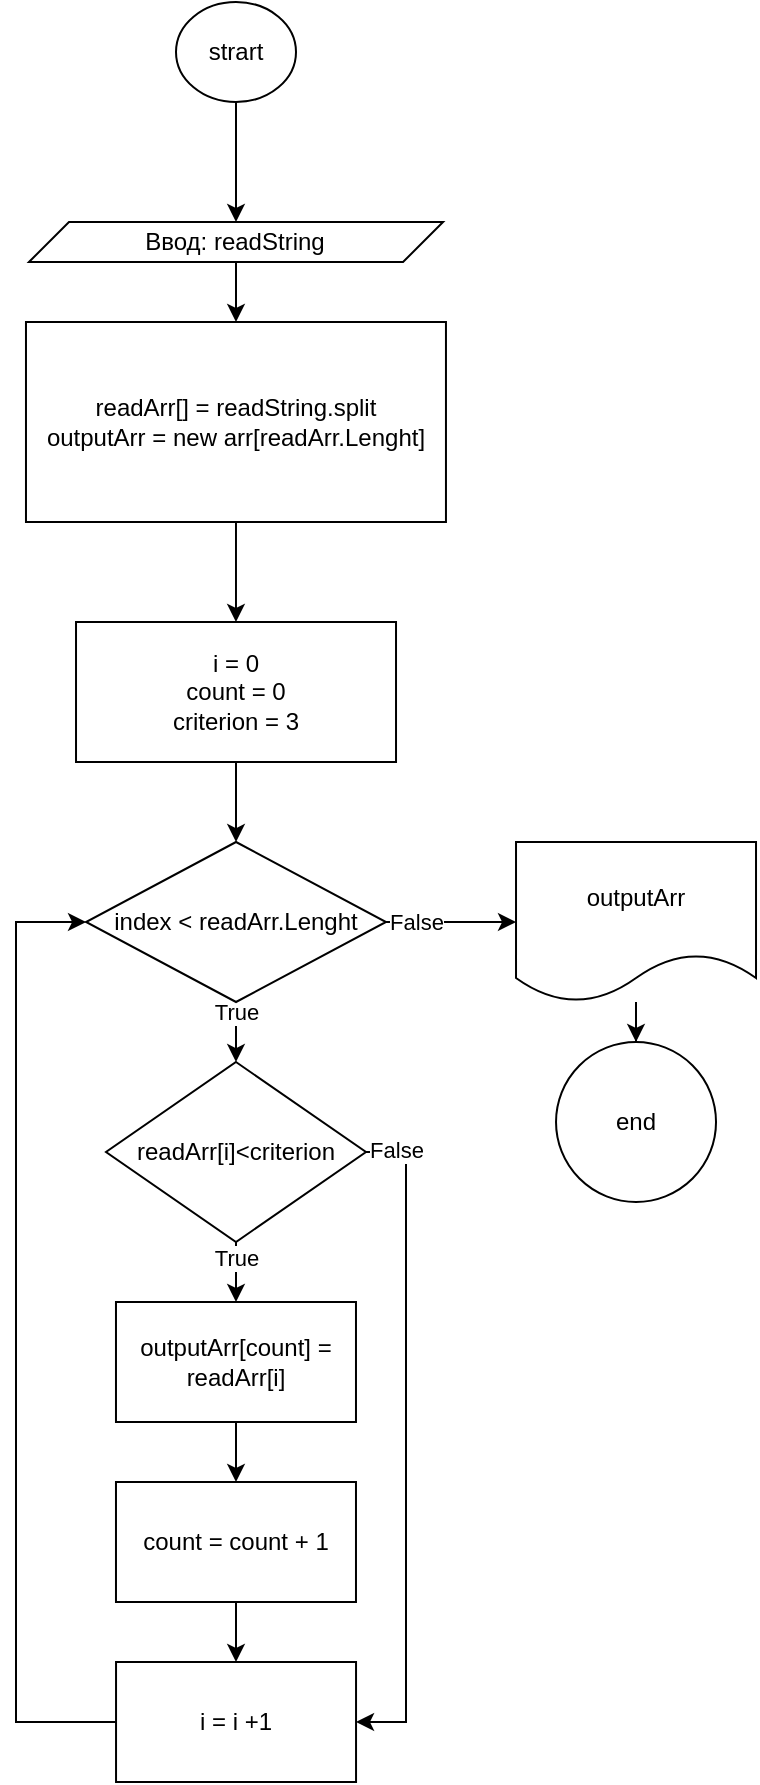 <mxfile version="20.8.15" type="device"><diagram name="Страница 1" id="39_Clhx6POKicw1kBAU9"><mxGraphModel dx="1394" dy="1022" grid="1" gridSize="10" guides="1" tooltips="1" connect="1" arrows="1" fold="1" page="1" pageScale="1" pageWidth="1200" pageHeight="1920" math="0" shadow="0"><root><mxCell id="0"/><mxCell id="1" parent="0"/><mxCell id="hhg0uB9buHxOKPeUwo4S-3" value="" style="edgeStyle=orthogonalEdgeStyle;rounded=0;orthogonalLoop=1;jettySize=auto;html=1;" edge="1" parent="1" source="hhg0uB9buHxOKPeUwo4S-1" target="hhg0uB9buHxOKPeUwo4S-2"><mxGeometry relative="1" as="geometry"/></mxCell><mxCell id="hhg0uB9buHxOKPeUwo4S-1" value="strart" style="ellipse;whiteSpace=wrap;html=1;" vertex="1" parent="1"><mxGeometry x="450" y="40" width="60" height="50" as="geometry"/></mxCell><mxCell id="hhg0uB9buHxOKPeUwo4S-10" value="" style="edgeStyle=orthogonalEdgeStyle;rounded=0;orthogonalLoop=1;jettySize=auto;html=1;" edge="1" parent="1" source="hhg0uB9buHxOKPeUwo4S-2" target="hhg0uB9buHxOKPeUwo4S-8"><mxGeometry relative="1" as="geometry"/></mxCell><mxCell id="hhg0uB9buHxOKPeUwo4S-2" value="Ввод: readString" style="shape=parallelogram;perimeter=parallelogramPerimeter;whiteSpace=wrap;html=1;fixedSize=1;" vertex="1" parent="1"><mxGeometry x="376.49" y="150" width="207.04" height="20" as="geometry"/></mxCell><mxCell id="hhg0uB9buHxOKPeUwo4S-38" value="" style="edgeStyle=orthogonalEdgeStyle;rounded=0;orthogonalLoop=1;jettySize=auto;html=1;" edge="1" parent="1" source="hhg0uB9buHxOKPeUwo4S-8" target="hhg0uB9buHxOKPeUwo4S-33"><mxGeometry relative="1" as="geometry"/></mxCell><mxCell id="hhg0uB9buHxOKPeUwo4S-8" value="readArr[] = readString.split&lt;br&gt;outputArr = new arr[readArr.Lenght]" style="whiteSpace=wrap;html=1;" vertex="1" parent="1"><mxGeometry x="374.99" y="200" width="209.99" height="100" as="geometry"/></mxCell><mxCell id="hhg0uB9buHxOKPeUwo4S-18" value="" style="edgeStyle=orthogonalEdgeStyle;rounded=0;orthogonalLoop=1;jettySize=auto;html=1;" edge="1" parent="1" source="hhg0uB9buHxOKPeUwo4S-11" target="hhg0uB9buHxOKPeUwo4S-17"><mxGeometry relative="1" as="geometry"/></mxCell><mxCell id="hhg0uB9buHxOKPeUwo4S-40" value="True" style="edgeLabel;html=1;align=center;verticalAlign=middle;resizable=0;points=[];" vertex="1" connectable="0" parent="hhg0uB9buHxOKPeUwo4S-18"><mxGeometry x="-0.802" y="2" relative="1" as="geometry"><mxPoint x="-2" as="offset"/></mxGeometry></mxCell><mxCell id="hhg0uB9buHxOKPeUwo4S-27" value="" style="edgeStyle=orthogonalEdgeStyle;rounded=0;orthogonalLoop=1;jettySize=auto;html=1;" edge="1" parent="1" source="hhg0uB9buHxOKPeUwo4S-11" target="hhg0uB9buHxOKPeUwo4S-26"><mxGeometry relative="1" as="geometry"/></mxCell><mxCell id="hhg0uB9buHxOKPeUwo4S-54" value="False" style="edgeLabel;html=1;align=center;verticalAlign=middle;resizable=0;points=[];" vertex="1" connectable="0" parent="hhg0uB9buHxOKPeUwo4S-27"><mxGeometry x="-0.786" relative="1" as="geometry"><mxPoint x="8" as="offset"/></mxGeometry></mxCell><mxCell id="hhg0uB9buHxOKPeUwo4S-11" value="index &amp;lt; readArr.Lenght" style="rhombus;whiteSpace=wrap;html=1;" vertex="1" parent="1"><mxGeometry x="405.02" y="460" width="149.99" height="80" as="geometry"/></mxCell><mxCell id="hhg0uB9buHxOKPeUwo4S-20" value="" style="edgeStyle=orthogonalEdgeStyle;rounded=0;orthogonalLoop=1;jettySize=auto;html=1;" edge="1" parent="1" source="hhg0uB9buHxOKPeUwo4S-17" target="hhg0uB9buHxOKPeUwo4S-19"><mxGeometry relative="1" as="geometry"/></mxCell><mxCell id="hhg0uB9buHxOKPeUwo4S-47" value="True" style="edgeLabel;html=1;align=center;verticalAlign=middle;resizable=0;points=[];" vertex="1" connectable="0" parent="hhg0uB9buHxOKPeUwo4S-20"><mxGeometry x="-0.697" relative="1" as="geometry"><mxPoint as="offset"/></mxGeometry></mxCell><mxCell id="hhg0uB9buHxOKPeUwo4S-52" style="edgeStyle=orthogonalEdgeStyle;rounded=0;orthogonalLoop=1;jettySize=auto;html=1;exitX=1;exitY=0.5;exitDx=0;exitDy=0;entryX=1;entryY=0.5;entryDx=0;entryDy=0;" edge="1" parent="1" source="hhg0uB9buHxOKPeUwo4S-17" target="hhg0uB9buHxOKPeUwo4S-21"><mxGeometry relative="1" as="geometry"/></mxCell><mxCell id="hhg0uB9buHxOKPeUwo4S-53" value="False" style="edgeLabel;html=1;align=center;verticalAlign=middle;resizable=0;points=[];" vertex="1" connectable="0" parent="hhg0uB9buHxOKPeUwo4S-52"><mxGeometry x="-0.913" y="1" relative="1" as="geometry"><mxPoint as="offset"/></mxGeometry></mxCell><mxCell id="hhg0uB9buHxOKPeUwo4S-17" value="readArr[i]&amp;lt;criterion" style="rhombus;whiteSpace=wrap;html=1;" vertex="1" parent="1"><mxGeometry x="415" y="570" width="129.99" height="90" as="geometry"/></mxCell><mxCell id="hhg0uB9buHxOKPeUwo4S-45" value="" style="edgeStyle=orthogonalEdgeStyle;rounded=0;orthogonalLoop=1;jettySize=auto;html=1;" edge="1" parent="1" source="hhg0uB9buHxOKPeUwo4S-19" target="hhg0uB9buHxOKPeUwo4S-44"><mxGeometry relative="1" as="geometry"/></mxCell><mxCell id="hhg0uB9buHxOKPeUwo4S-19" value="outputArr[count] = readArr[i]" style="whiteSpace=wrap;html=1;" vertex="1" parent="1"><mxGeometry x="419.99" y="690" width="120" height="60" as="geometry"/></mxCell><mxCell id="hhg0uB9buHxOKPeUwo4S-51" style="edgeStyle=orthogonalEdgeStyle;rounded=0;orthogonalLoop=1;jettySize=auto;html=1;entryX=0;entryY=0.5;entryDx=0;entryDy=0;" edge="1" parent="1" source="hhg0uB9buHxOKPeUwo4S-21" target="hhg0uB9buHxOKPeUwo4S-11"><mxGeometry relative="1" as="geometry"><Array as="points"><mxPoint x="370" y="900"/><mxPoint x="370" y="500"/></Array></mxGeometry></mxCell><mxCell id="hhg0uB9buHxOKPeUwo4S-21" value="i = i +1" style="whiteSpace=wrap;html=1;" vertex="1" parent="1"><mxGeometry x="420.02" y="870" width="120" height="60" as="geometry"/></mxCell><mxCell id="hhg0uB9buHxOKPeUwo4S-29" value="" style="edgeStyle=orthogonalEdgeStyle;rounded=0;orthogonalLoop=1;jettySize=auto;html=1;" edge="1" parent="1" source="hhg0uB9buHxOKPeUwo4S-26" target="hhg0uB9buHxOKPeUwo4S-28"><mxGeometry relative="1" as="geometry"/></mxCell><mxCell id="hhg0uB9buHxOKPeUwo4S-26" value="outputArr" style="shape=document;whiteSpace=wrap;html=1;boundedLbl=1;" vertex="1" parent="1"><mxGeometry x="620.01" y="460" width="120" height="80" as="geometry"/></mxCell><mxCell id="hhg0uB9buHxOKPeUwo4S-28" value="end" style="ellipse;whiteSpace=wrap;html=1;" vertex="1" parent="1"><mxGeometry x="640.01" y="560" width="80" height="80" as="geometry"/></mxCell><mxCell id="hhg0uB9buHxOKPeUwo4S-35" value="" style="edgeStyle=orthogonalEdgeStyle;rounded=0;orthogonalLoop=1;jettySize=auto;html=1;" edge="1" parent="1" source="hhg0uB9buHxOKPeUwo4S-33" target="hhg0uB9buHxOKPeUwo4S-11"><mxGeometry relative="1" as="geometry"/></mxCell><mxCell id="hhg0uB9buHxOKPeUwo4S-33" value="i = 0&lt;br&gt;count = 0&lt;br&gt;criterion = 3" style="whiteSpace=wrap;html=1;" vertex="1" parent="1"><mxGeometry x="400.01" y="350" width="160" height="70" as="geometry"/></mxCell><mxCell id="hhg0uB9buHxOKPeUwo4S-48" value="" style="edgeStyle=orthogonalEdgeStyle;rounded=0;orthogonalLoop=1;jettySize=auto;html=1;" edge="1" parent="1" source="hhg0uB9buHxOKPeUwo4S-44" target="hhg0uB9buHxOKPeUwo4S-21"><mxGeometry relative="1" as="geometry"/></mxCell><mxCell id="hhg0uB9buHxOKPeUwo4S-44" value="count = count + 1" style="whiteSpace=wrap;html=1;" vertex="1" parent="1"><mxGeometry x="419.99" y="780" width="120" height="60" as="geometry"/></mxCell></root></mxGraphModel></diagram></mxfile>